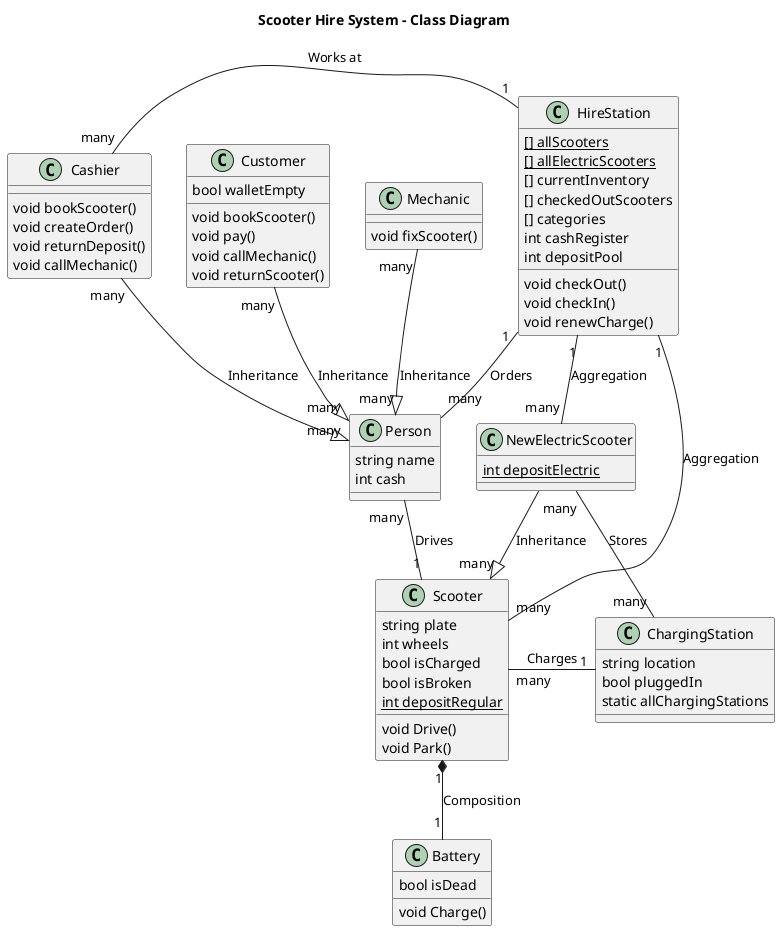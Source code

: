 @startuml

title Scooter Hire System - Class Diagram


class Scooter {
  string plate
  int wheels
  bool isCharged
  bool isBroken
  {static} int depositRegular
  void Drive()
  void Park()
}

class NewElectricScooter{
    {static} int depositElectric    
}

class Battery{
    bool isDead
    void Charge()
}

class ChargingStation{
    string location
    bool pluggedIn
    static allChargingStations
}
    
class HireStation{
    {static} [] allScooters
    {static} [] allElectricScooters
    [] currentInventory
    [] checkedOutScooters
    [] categories
    int cashRegister
    int depositPool
    void checkOut()
    void checkIn()
    void renewCharge()
}

class Person{
    string name
    int cash
}

class Customer{
    bool walletEmpty
    void bookScooter()
    void pay()
    void callMechanic()
    void returnScooter()
}

class Cashier{
    void bookScooter()
    void createOrder()
    void returnDeposit()
    void callMechanic()
}

class Mechanic{
    void fixScooter()
}


Scooter "many" <|-up- NewElectricScooter: Inheritance
Scooter "many" -right- "1" ChargingStation: Charges

NewElectricScooter "many" -right- "many" ChargingStation: Stores

Scooter "1" *-down- "1" Battery: Composition

HireStation "1" -down- "many" Scooter: Aggregation
HireStation "1" -down- "many" NewElectricScooter: Aggregation
Cashier "many" -right- "1" HireStation: Works at

Person "many" -down- "1" Scooter: Drives
Person "many" -left- "1" HireStation: Orders
Person "many" <|-up- "many" Customer: Inheritance
Person "many" <|-up- "many" Cashier: Inheritance
Person "many" <|-up- "many" Mechanic: Inheritance


@enduml